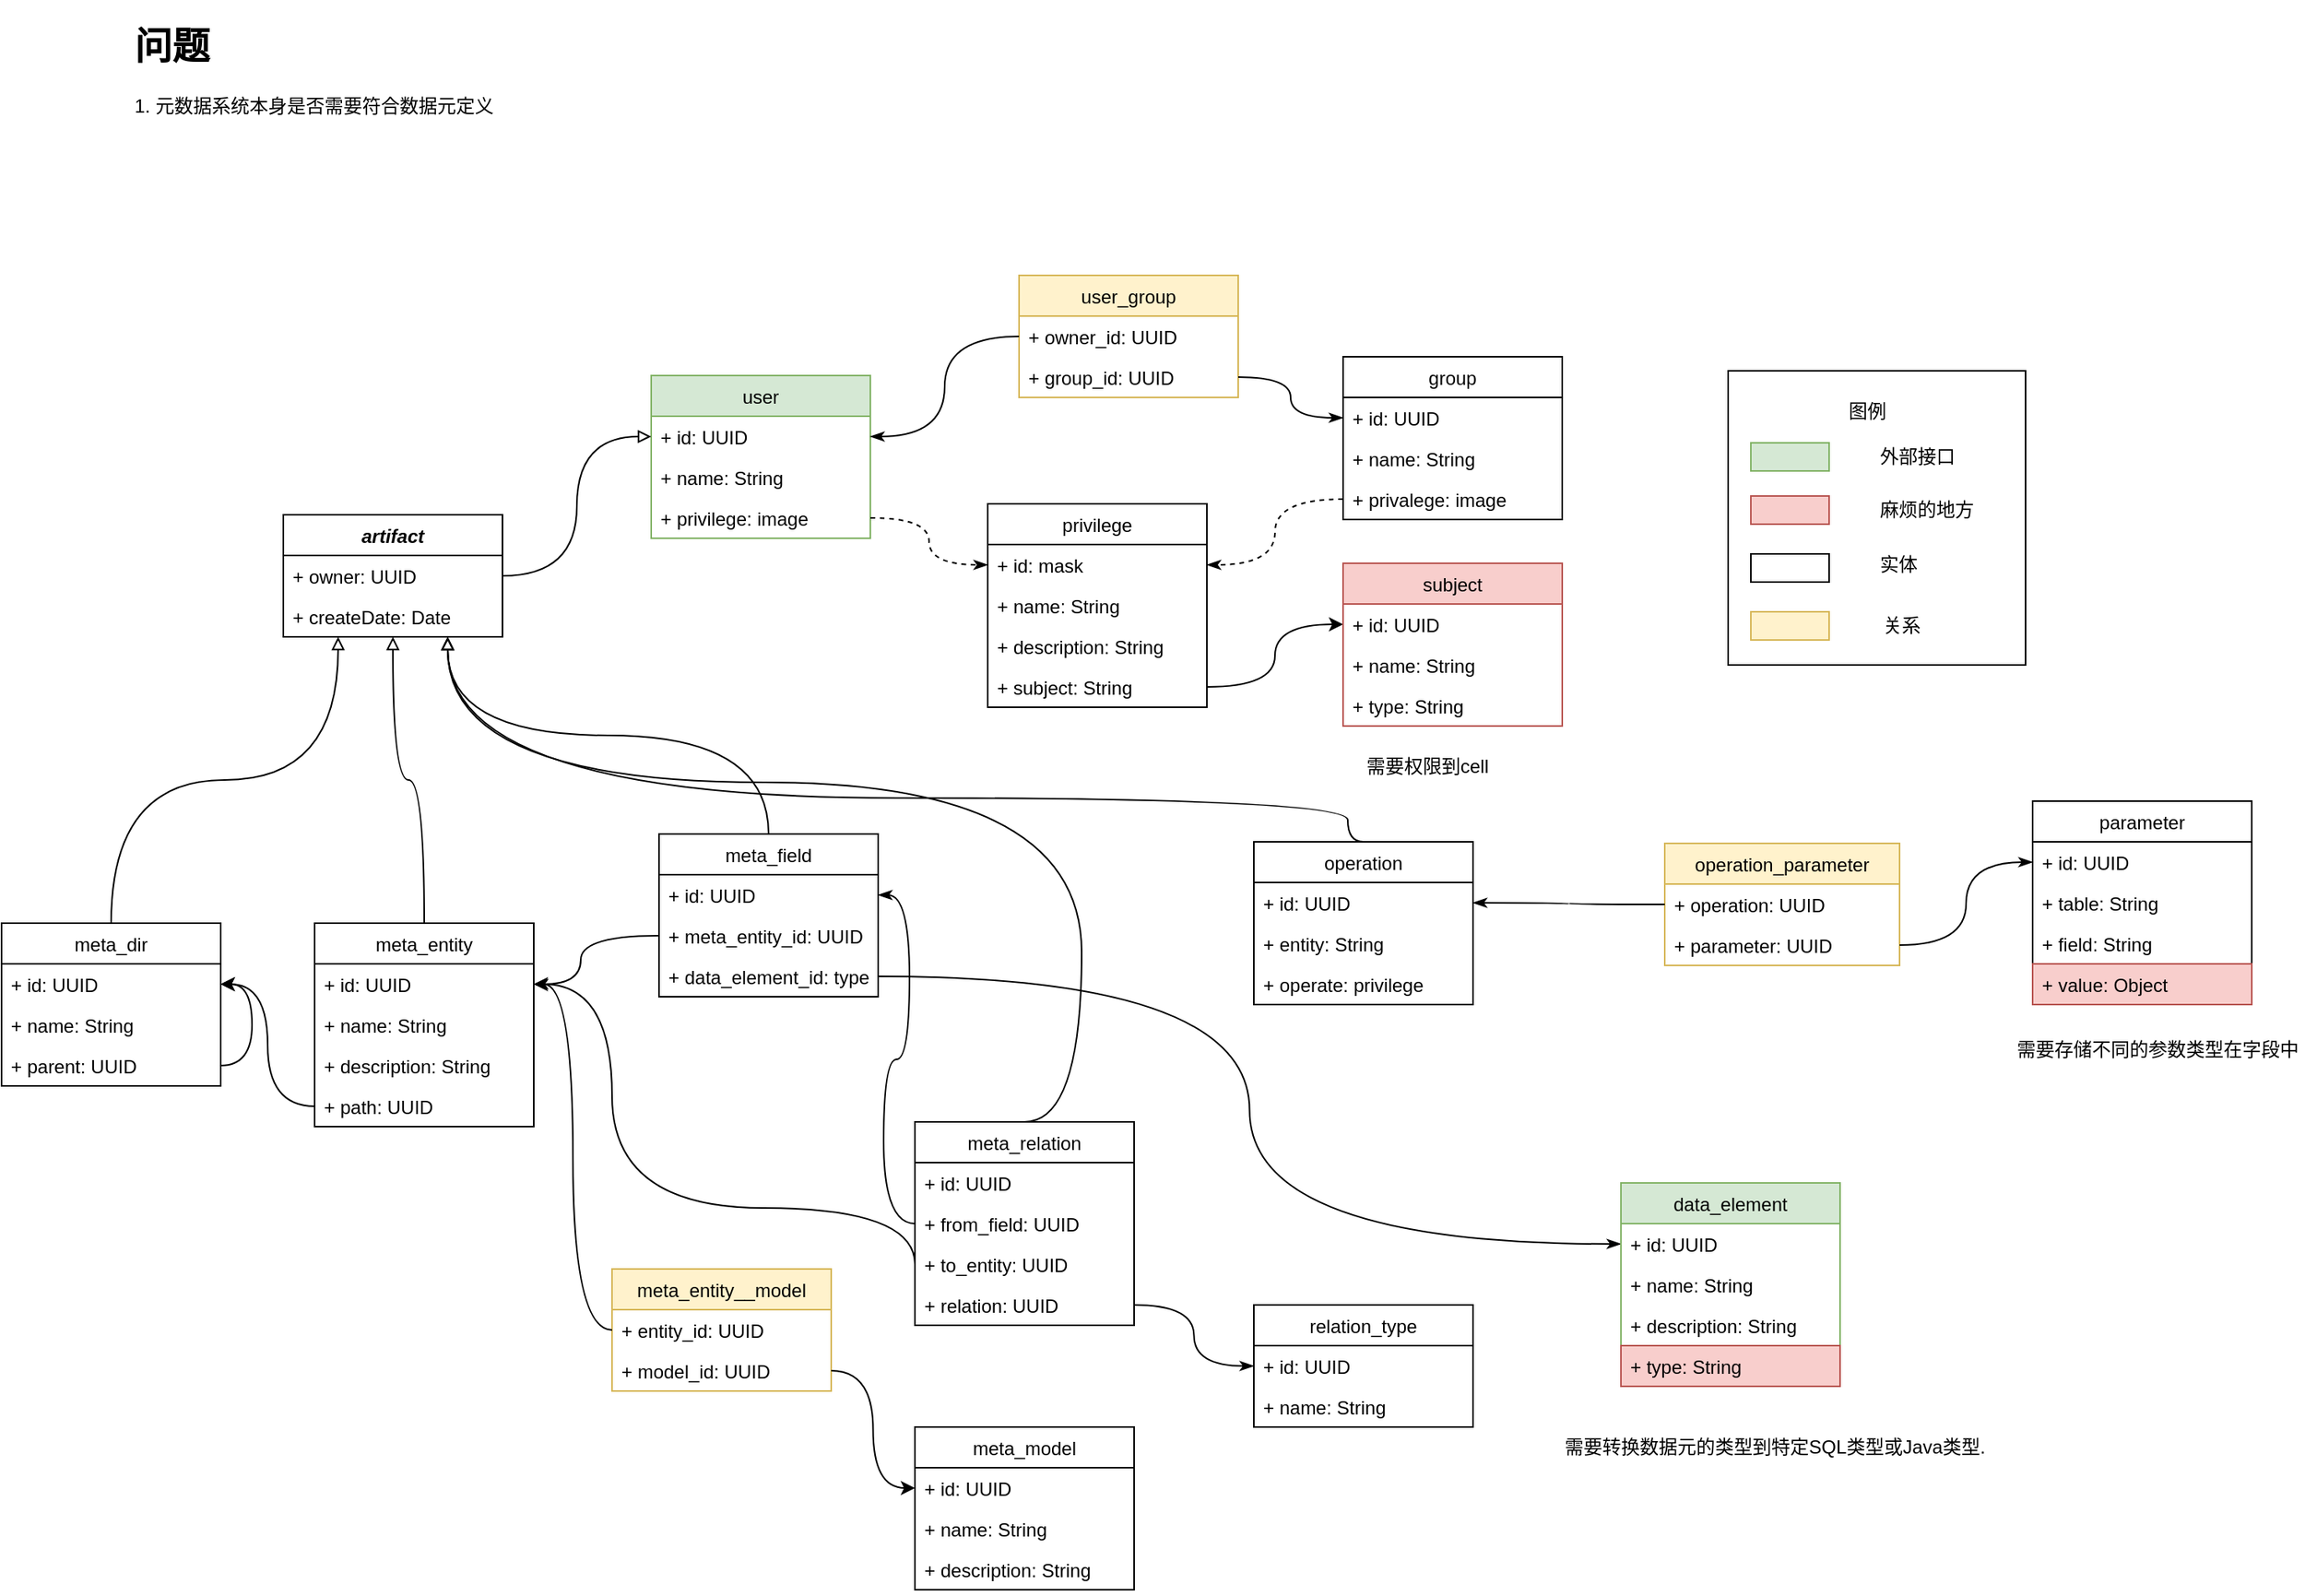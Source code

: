 <mxfile version="10.2.1" type="device"><diagram id="V8x0eQ3c_-RIAaf0eDkz" name="Page-1"><mxGraphModel dx="2253" dy="1954" grid="1" gridSize="10" guides="1" tooltips="1" connect="1" arrows="1" fold="1" page="1" pageScale="1" pageWidth="827" pageHeight="1169" math="0" shadow="0"><root><mxCell id="0"/><mxCell id="1" parent="0"/><mxCell id="-OhbKVoAAzzHw-tpGd7C-54" style="edgeStyle=orthogonalEdgeStyle;curved=1;rounded=0;jumpStyle=none;html=1;jettySize=auto;orthogonalLoop=1;endArrow=block;endFill=0;entryX=0.5;entryY=1;entryDx=0;entryDy=0;" parent="1" source="-OhbKVoAAzzHw-tpGd7C-2" target="-OhbKVoAAzzHw-tpGd7C-85" edge="1"><mxGeometry relative="1" as="geometry"><mxPoint x="50" y="20" as="targetPoint"/></mxGeometry></mxCell><mxCell id="-OhbKVoAAzzHw-tpGd7C-2" value="meta_entity" style="swimlane;fontStyle=0;childLayout=stackLayout;horizontal=1;startSize=26;fillColor=none;horizontalStack=0;resizeParent=1;resizeParentMax=0;resizeLast=0;collapsible=1;marginBottom=0;" parent="1" vertex="1"><mxGeometry x="-40" y="120" width="140" height="130" as="geometry"/></mxCell><mxCell id="-OhbKVoAAzzHw-tpGd7C-3" value="+ id: UUID" style="text;strokeColor=none;fillColor=none;align=left;verticalAlign=top;spacingLeft=4;spacingRight=4;overflow=hidden;rotatable=0;points=[[0,0.5],[1,0.5]];portConstraint=eastwest;" parent="-OhbKVoAAzzHw-tpGd7C-2" vertex="1"><mxGeometry y="26" width="140" height="26" as="geometry"/></mxCell><mxCell id="-OhbKVoAAzzHw-tpGd7C-4" value="+ name: String" style="text;strokeColor=none;fillColor=none;align=left;verticalAlign=top;spacingLeft=4;spacingRight=4;overflow=hidden;rotatable=0;points=[[0,0.5],[1,0.5]];portConstraint=eastwest;" parent="-OhbKVoAAzzHw-tpGd7C-2" vertex="1"><mxGeometry y="52" width="140" height="26" as="geometry"/></mxCell><mxCell id="-OhbKVoAAzzHw-tpGd7C-9" value="+ description: String" style="text;strokeColor=none;fillColor=none;align=left;verticalAlign=top;spacingLeft=4;spacingRight=4;overflow=hidden;rotatable=0;points=[[0,0.5],[1,0.5]];portConstraint=eastwest;" parent="-OhbKVoAAzzHw-tpGd7C-2" vertex="1"><mxGeometry y="78" width="140" height="26" as="geometry"/></mxCell><mxCell id="-OhbKVoAAzzHw-tpGd7C-7" value="+ path: UUID" style="text;strokeColor=none;fillColor=none;align=left;verticalAlign=top;spacingLeft=4;spacingRight=4;overflow=hidden;rotatable=0;points=[[0,0.5],[1,0.5]];portConstraint=eastwest;" parent="-OhbKVoAAzzHw-tpGd7C-2" vertex="1"><mxGeometry y="104" width="140" height="26" as="geometry"/></mxCell><mxCell id="-OhbKVoAAzzHw-tpGd7C-93" style="edgeStyle=orthogonalEdgeStyle;rounded=0;jumpStyle=none;html=1;entryX=0.75;entryY=1;entryDx=0;entryDy=0;endArrow=block;endFill=0;jettySize=auto;orthogonalLoop=1;curved=1;exitX=0.5;exitY=0;exitDx=0;exitDy=0;" parent="1" source="-OhbKVoAAzzHw-tpGd7C-19" target="-OhbKVoAAzzHw-tpGd7C-85" edge="1"><mxGeometry relative="1" as="geometry"><Array as="points"><mxPoint x="450" y="30"/><mxPoint x="45" y="30"/></Array></mxGeometry></mxCell><mxCell id="-OhbKVoAAzzHw-tpGd7C-19" value="meta_relation" style="swimlane;fontStyle=0;childLayout=stackLayout;horizontal=1;startSize=26;fillColor=none;horizontalStack=0;resizeParent=1;resizeParentMax=0;resizeLast=0;collapsible=1;marginBottom=0;" parent="1" vertex="1"><mxGeometry x="343.5" y="247" width="140" height="130" as="geometry"/></mxCell><mxCell id="-OhbKVoAAzzHw-tpGd7C-20" value="+ id: UUID" style="text;strokeColor=none;fillColor=none;align=left;verticalAlign=top;spacingLeft=4;spacingRight=4;overflow=hidden;rotatable=0;points=[[0,0.5],[1,0.5]];portConstraint=eastwest;" parent="-OhbKVoAAzzHw-tpGd7C-19" vertex="1"><mxGeometry y="26" width="140" height="26" as="geometry"/></mxCell><mxCell id="3Mw9uT50ZGFuJl3GdXIc-20" value="+ from_field: UUID" style="text;strokeColor=none;fillColor=none;align=left;verticalAlign=top;spacingLeft=4;spacingRight=4;overflow=hidden;rotatable=0;points=[[0,0.5],[1,0.5]];portConstraint=eastwest;" vertex="1" parent="-OhbKVoAAzzHw-tpGd7C-19"><mxGeometry y="52" width="140" height="26" as="geometry"/></mxCell><mxCell id="-OhbKVoAAzzHw-tpGd7C-21" value="+ to_entity: UUID" style="text;strokeColor=none;fillColor=none;align=left;verticalAlign=top;spacingLeft=4;spacingRight=4;overflow=hidden;rotatable=0;points=[[0,0.5],[1,0.5]];portConstraint=eastwest;" parent="-OhbKVoAAzzHw-tpGd7C-19" vertex="1"><mxGeometry y="78" width="140" height="26" as="geometry"/></mxCell><mxCell id="-OhbKVoAAzzHw-tpGd7C-22" value="+ relation: UUID" style="text;strokeColor=none;fillColor=none;align=left;verticalAlign=top;spacingLeft=4;spacingRight=4;overflow=hidden;rotatable=0;points=[[0,0.5],[1,0.5]];portConstraint=eastwest;" parent="-OhbKVoAAzzHw-tpGd7C-19" vertex="1"><mxGeometry y="104" width="140" height="26" as="geometry"/></mxCell><mxCell id="-OhbKVoAAzzHw-tpGd7C-31" value="&lt;h1&gt;问题&lt;br&gt;&lt;/h1&gt;&lt;p&gt;1. 元数据系统本身是否需要符合数据元定义&lt;br&gt;&lt;/p&gt;" style="text;html=1;strokeColor=none;fillColor=none;spacing=5;spacingTop=-20;whiteSpace=wrap;overflow=hidden;rounded=0;" parent="1" vertex="1"><mxGeometry x="-160" y="-460" width="290" height="120" as="geometry"/></mxCell><mxCell id="-OhbKVoAAzzHw-tpGd7C-55" style="edgeStyle=orthogonalEdgeStyle;curved=1;rounded=0;jumpStyle=none;html=1;entryX=0.25;entryY=1;entryDx=0;entryDy=0;endArrow=block;endFill=0;jettySize=auto;orthogonalLoop=1;exitX=0.5;exitY=0;exitDx=0;exitDy=0;" parent="1" source="-OhbKVoAAzzHw-tpGd7C-32" target="-OhbKVoAAzzHw-tpGd7C-85" edge="1"><mxGeometry relative="1" as="geometry"/></mxCell><mxCell id="-OhbKVoAAzzHw-tpGd7C-32" value="meta_dir" style="swimlane;fontStyle=0;childLayout=stackLayout;horizontal=1;startSize=26;fillColor=none;horizontalStack=0;resizeParent=1;resizeParentMax=0;resizeLast=0;collapsible=1;marginBottom=0;" parent="1" vertex="1"><mxGeometry x="-240" y="120" width="140" height="104" as="geometry"/></mxCell><mxCell id="-OhbKVoAAzzHw-tpGd7C-33" value="+ id: UUID" style="text;strokeColor=none;fillColor=none;align=left;verticalAlign=top;spacingLeft=4;spacingRight=4;overflow=hidden;rotatable=0;points=[[0,0.5],[1,0.5]];portConstraint=eastwest;" parent="-OhbKVoAAzzHw-tpGd7C-32" vertex="1"><mxGeometry y="26" width="140" height="26" as="geometry"/></mxCell><mxCell id="-OhbKVoAAzzHw-tpGd7C-34" value="+ name: String" style="text;strokeColor=none;fillColor=none;align=left;verticalAlign=top;spacingLeft=4;spacingRight=4;overflow=hidden;rotatable=0;points=[[0,0.5],[1,0.5]];portConstraint=eastwest;" parent="-OhbKVoAAzzHw-tpGd7C-32" vertex="1"><mxGeometry y="52" width="140" height="26" as="geometry"/></mxCell><mxCell id="-OhbKVoAAzzHw-tpGd7C-38" style="edgeStyle=orthogonalEdgeStyle;curved=1;rounded=0;jumpStyle=none;html=1;entryX=1;entryY=0.5;entryDx=0;entryDy=0;jettySize=auto;orthogonalLoop=1;exitX=1;exitY=0.5;exitDx=0;exitDy=0;" parent="-OhbKVoAAzzHw-tpGd7C-32" source="-OhbKVoAAzzHw-tpGd7C-35" target="-OhbKVoAAzzHw-tpGd7C-33" edge="1"><mxGeometry relative="1" as="geometry"/></mxCell><mxCell id="-OhbKVoAAzzHw-tpGd7C-35" value="+ parent: UUID" style="text;strokeColor=none;fillColor=none;align=left;verticalAlign=top;spacingLeft=4;spacingRight=4;overflow=hidden;rotatable=0;points=[[0,0.5],[1,0.5]];portConstraint=eastwest;" parent="-OhbKVoAAzzHw-tpGd7C-32" vertex="1"><mxGeometry y="78" width="140" height="26" as="geometry"/></mxCell><mxCell id="-OhbKVoAAzzHw-tpGd7C-37" style="edgeStyle=orthogonalEdgeStyle;curved=1;rounded=0;jumpStyle=none;html=1;entryX=1;entryY=0.5;entryDx=0;entryDy=0;jettySize=auto;orthogonalLoop=1;" parent="1" source="-OhbKVoAAzzHw-tpGd7C-7" target="-OhbKVoAAzzHw-tpGd7C-33" edge="1"><mxGeometry relative="1" as="geometry"/></mxCell><mxCell id="-OhbKVoAAzzHw-tpGd7C-42" value="user" style="swimlane;fontStyle=0;childLayout=stackLayout;horizontal=1;startSize=26;fillColor=#d5e8d4;horizontalStack=0;resizeParent=1;resizeParentMax=0;resizeLast=0;collapsible=1;marginBottom=0;strokeColor=#82b366;" parent="1" vertex="1"><mxGeometry x="175" y="-230" width="140" height="104" as="geometry"/></mxCell><mxCell id="-OhbKVoAAzzHw-tpGd7C-43" value="+ id: UUID" style="text;strokeColor=none;fillColor=none;align=left;verticalAlign=top;spacingLeft=4;spacingRight=4;overflow=hidden;rotatable=0;points=[[0,0.5],[1,0.5]];portConstraint=eastwest;" parent="-OhbKVoAAzzHw-tpGd7C-42" vertex="1"><mxGeometry y="26" width="140" height="26" as="geometry"/></mxCell><mxCell id="-OhbKVoAAzzHw-tpGd7C-44" value="+ name: String" style="text;strokeColor=none;fillColor=none;align=left;verticalAlign=top;spacingLeft=4;spacingRight=4;overflow=hidden;rotatable=0;points=[[0,0.5],[1,0.5]];portConstraint=eastwest;" parent="-OhbKVoAAzzHw-tpGd7C-42" vertex="1"><mxGeometry y="52" width="140" height="26" as="geometry"/></mxCell><mxCell id="-OhbKVoAAzzHw-tpGd7C-45" value="+ privilege: image" style="text;strokeColor=none;fillColor=none;align=left;verticalAlign=top;spacingLeft=4;spacingRight=4;overflow=hidden;rotatable=0;points=[[0,0.5],[1,0.5]];portConstraint=eastwest;" parent="-OhbKVoAAzzHw-tpGd7C-42" vertex="1"><mxGeometry y="78" width="140" height="26" as="geometry"/></mxCell><mxCell id="-OhbKVoAAzzHw-tpGd7C-46" value="group" style="swimlane;fontStyle=0;childLayout=stackLayout;horizontal=1;startSize=26;fillColor=none;horizontalStack=0;resizeParent=1;resizeParentMax=0;resizeLast=0;collapsible=1;marginBottom=0;" parent="1" vertex="1"><mxGeometry x="617" y="-242" width="140" height="104" as="geometry"/></mxCell><mxCell id="-OhbKVoAAzzHw-tpGd7C-47" value="+ id: UUID" style="text;strokeColor=none;fillColor=none;align=left;verticalAlign=top;spacingLeft=4;spacingRight=4;overflow=hidden;rotatable=0;points=[[0,0.5],[1,0.5]];portConstraint=eastwest;" parent="-OhbKVoAAzzHw-tpGd7C-46" vertex="1"><mxGeometry y="26" width="140" height="26" as="geometry"/></mxCell><mxCell id="-OhbKVoAAzzHw-tpGd7C-48" value="+ name: String" style="text;strokeColor=none;fillColor=none;align=left;verticalAlign=top;spacingLeft=4;spacingRight=4;overflow=hidden;rotatable=0;points=[[0,0.5],[1,0.5]];portConstraint=eastwest;" parent="-OhbKVoAAzzHw-tpGd7C-46" vertex="1"><mxGeometry y="52" width="140" height="26" as="geometry"/></mxCell><mxCell id="-OhbKVoAAzzHw-tpGd7C-49" value="+ privalege: image" style="text;strokeColor=none;fillColor=none;align=left;verticalAlign=top;spacingLeft=4;spacingRight=4;overflow=hidden;rotatable=0;points=[[0,0.5],[1,0.5]];portConstraint=eastwest;" parent="-OhbKVoAAzzHw-tpGd7C-46" vertex="1"><mxGeometry y="78" width="140" height="26" as="geometry"/></mxCell><mxCell id="-OhbKVoAAzzHw-tpGd7C-50" value="user_group" style="swimlane;fontStyle=0;childLayout=stackLayout;horizontal=1;startSize=26;fillColor=#fff2cc;horizontalStack=0;resizeParent=1;resizeParentMax=0;resizeLast=0;collapsible=1;marginBottom=0;strokeColor=#d6b656;" parent="1" vertex="1"><mxGeometry x="410" y="-294" width="140" height="78" as="geometry"/></mxCell><mxCell id="-OhbKVoAAzzHw-tpGd7C-51" value="+ owner_id: UUID" style="text;strokeColor=none;fillColor=none;align=left;verticalAlign=top;spacingLeft=4;spacingRight=4;overflow=hidden;rotatable=0;points=[[0,0.5],[1,0.5]];portConstraint=eastwest;" parent="-OhbKVoAAzzHw-tpGd7C-50" vertex="1"><mxGeometry y="26" width="140" height="26" as="geometry"/></mxCell><mxCell id="-OhbKVoAAzzHw-tpGd7C-52" value="+ group_id: UUID" style="text;strokeColor=none;fillColor=none;align=left;verticalAlign=top;spacingLeft=4;spacingRight=4;overflow=hidden;rotatable=0;points=[[0,0.5],[1,0.5]];portConstraint=eastwest;" parent="-OhbKVoAAzzHw-tpGd7C-50" vertex="1"><mxGeometry y="52" width="140" height="26" as="geometry"/></mxCell><mxCell id="-OhbKVoAAzzHw-tpGd7C-56" value="privilege" style="swimlane;fontStyle=0;childLayout=stackLayout;horizontal=1;startSize=26;fillColor=none;horizontalStack=0;resizeParent=1;resizeParentMax=0;resizeLast=0;collapsible=1;marginBottom=0;" parent="1" vertex="1"><mxGeometry x="390" y="-148" width="140" height="130" as="geometry"/></mxCell><mxCell id="-OhbKVoAAzzHw-tpGd7C-57" value="+ id: mask" style="text;strokeColor=none;fillColor=none;align=left;verticalAlign=top;spacingLeft=4;spacingRight=4;overflow=hidden;rotatable=0;points=[[0,0.5],[1,0.5]];portConstraint=eastwest;" parent="-OhbKVoAAzzHw-tpGd7C-56" vertex="1"><mxGeometry y="26" width="140" height="26" as="geometry"/></mxCell><mxCell id="-OhbKVoAAzzHw-tpGd7C-58" value="+ name: String" style="text;strokeColor=none;fillColor=none;align=left;verticalAlign=top;spacingLeft=4;spacingRight=4;overflow=hidden;rotatable=0;points=[[0,0.5],[1,0.5]];portConstraint=eastwest;" parent="-OhbKVoAAzzHw-tpGd7C-56" vertex="1"><mxGeometry y="52" width="140" height="26" as="geometry"/></mxCell><mxCell id="-OhbKVoAAzzHw-tpGd7C-59" value="+ description: String" style="text;strokeColor=none;fillColor=none;align=left;verticalAlign=top;spacingLeft=4;spacingRight=4;overflow=hidden;rotatable=0;points=[[0,0.5],[1,0.5]];portConstraint=eastwest;" parent="-OhbKVoAAzzHw-tpGd7C-56" vertex="1"><mxGeometry y="78" width="140" height="26" as="geometry"/></mxCell><mxCell id="3Mw9uT50ZGFuJl3GdXIc-43" value="+ subject: String" style="text;strokeColor=none;fillColor=none;align=left;verticalAlign=top;spacingLeft=4;spacingRight=4;overflow=hidden;rotatable=0;points=[[0,0.5],[1,0.5]];portConstraint=eastwest;" vertex="1" parent="-OhbKVoAAzzHw-tpGd7C-56"><mxGeometry y="104" width="140" height="26" as="geometry"/></mxCell><mxCell id="-OhbKVoAAzzHw-tpGd7C-60" style="edgeStyle=orthogonalEdgeStyle;curved=1;rounded=0;jumpStyle=none;html=1;entryX=1;entryY=0.5;entryDx=0;entryDy=0;endArrow=classicThin;endFill=1;jettySize=auto;orthogonalLoop=1;" parent="1" source="-OhbKVoAAzzHw-tpGd7C-51" target="-OhbKVoAAzzHw-tpGd7C-43" edge="1"><mxGeometry relative="1" as="geometry"/></mxCell><mxCell id="-OhbKVoAAzzHw-tpGd7C-61" style="edgeStyle=orthogonalEdgeStyle;curved=1;rounded=0;jumpStyle=none;html=1;endArrow=classicThin;endFill=1;jettySize=auto;orthogonalLoop=1;" parent="1" source="-OhbKVoAAzzHw-tpGd7C-52" target="-OhbKVoAAzzHw-tpGd7C-47" edge="1"><mxGeometry relative="1" as="geometry"/></mxCell><mxCell id="-OhbKVoAAzzHw-tpGd7C-70" style="edgeStyle=orthogonalEdgeStyle;curved=1;rounded=0;jumpStyle=none;html=1;entryX=0;entryY=0.5;entryDx=0;entryDy=0;endArrow=classicThin;endFill=1;jettySize=auto;orthogonalLoop=1;dashed=1;" parent="1" source="-OhbKVoAAzzHw-tpGd7C-45" target="-OhbKVoAAzzHw-tpGd7C-57" edge="1"><mxGeometry relative="1" as="geometry"/></mxCell><mxCell id="-OhbKVoAAzzHw-tpGd7C-71" style="edgeStyle=orthogonalEdgeStyle;curved=1;rounded=0;jumpStyle=none;html=1;entryX=1;entryY=0.5;entryDx=0;entryDy=0;dashed=1;endArrow=classicThin;endFill=1;jettySize=auto;orthogonalLoop=1;" parent="1" source="-OhbKVoAAzzHw-tpGd7C-49" target="-OhbKVoAAzzHw-tpGd7C-57" edge="1"><mxGeometry relative="1" as="geometry"/></mxCell><mxCell id="-OhbKVoAAzzHw-tpGd7C-84" style="edgeStyle=orthogonalEdgeStyle;curved=1;rounded=0;jumpStyle=none;html=1;entryX=0.75;entryY=1;entryDx=0;entryDy=0;endArrow=block;endFill=0;jettySize=auto;orthogonalLoop=1;exitX=0.5;exitY=0;exitDx=0;exitDy=0;" parent="1" source="-OhbKVoAAzzHw-tpGd7C-78" target="-OhbKVoAAzzHw-tpGd7C-85" edge="1"><mxGeometry relative="1" as="geometry"/></mxCell><mxCell id="-OhbKVoAAzzHw-tpGd7C-78" value="meta_field" style="swimlane;fontStyle=0;childLayout=stackLayout;horizontal=1;startSize=26;fillColor=none;horizontalStack=0;resizeParent=1;resizeParentMax=0;resizeLast=0;collapsible=1;marginBottom=0;" parent="1" vertex="1"><mxGeometry x="180" y="63" width="140" height="104" as="geometry"/></mxCell><mxCell id="-OhbKVoAAzzHw-tpGd7C-79" value="+ id: UUID" style="text;strokeColor=none;fillColor=none;align=left;verticalAlign=top;spacingLeft=4;spacingRight=4;overflow=hidden;rotatable=0;points=[[0,0.5],[1,0.5]];portConstraint=eastwest;" parent="-OhbKVoAAzzHw-tpGd7C-78" vertex="1"><mxGeometry y="26" width="140" height="26" as="geometry"/></mxCell><mxCell id="-OhbKVoAAzzHw-tpGd7C-80" value="+ meta_entity_id: UUID" style="text;strokeColor=none;fillColor=none;align=left;verticalAlign=top;spacingLeft=4;spacingRight=4;overflow=hidden;rotatable=0;points=[[0,0.5],[1,0.5]];portConstraint=eastwest;" parent="-OhbKVoAAzzHw-tpGd7C-78" vertex="1"><mxGeometry y="52" width="140" height="26" as="geometry"/></mxCell><mxCell id="-OhbKVoAAzzHw-tpGd7C-81" value="+ data_element_id: type" style="text;strokeColor=none;fillColor=none;align=left;verticalAlign=top;spacingLeft=4;spacingRight=4;overflow=hidden;rotatable=0;points=[[0,0.5],[1,0.5]];portConstraint=eastwest;" parent="-OhbKVoAAzzHw-tpGd7C-78" vertex="1"><mxGeometry y="78" width="140" height="26" as="geometry"/></mxCell><mxCell id="-OhbKVoAAzzHw-tpGd7C-82" style="edgeStyle=orthogonalEdgeStyle;curved=1;rounded=0;jumpStyle=none;html=1;entryX=1;entryY=0.5;entryDx=0;entryDy=0;endArrow=classicThin;endFill=1;jettySize=auto;orthogonalLoop=1;" parent="1" source="-OhbKVoAAzzHw-tpGd7C-80" target="-OhbKVoAAzzHw-tpGd7C-3" edge="1"><mxGeometry relative="1" as="geometry"><Array as="points"><mxPoint x="130" y="128"/><mxPoint x="130" y="159"/></Array></mxGeometry></mxCell><mxCell id="-OhbKVoAAzzHw-tpGd7C-83" style="edgeStyle=orthogonalEdgeStyle;curved=1;rounded=0;jumpStyle=none;html=1;entryX=0;entryY=0.5;entryDx=0;entryDy=0;endArrow=classicThin;endFill=1;jettySize=auto;orthogonalLoop=1;" parent="1" source="-OhbKVoAAzzHw-tpGd7C-81" target="-OhbKVoAAzzHw-tpGd7C-15" edge="1"><mxGeometry relative="1" as="geometry"/></mxCell><mxCell id="-OhbKVoAAzzHw-tpGd7C-85" value="artifact" style="swimlane;fontStyle=3;childLayout=stackLayout;horizontal=1;startSize=26;fillColor=none;horizontalStack=0;resizeParent=1;resizeParentMax=0;resizeLast=0;collapsible=1;marginBottom=0;" parent="1" vertex="1"><mxGeometry x="-60" y="-141" width="140" height="78" as="geometry"/></mxCell><mxCell id="-OhbKVoAAzzHw-tpGd7C-87" value="+ owner: UUID" style="text;strokeColor=none;fillColor=none;align=left;verticalAlign=top;spacingLeft=4;spacingRight=4;overflow=hidden;rotatable=0;points=[[0,0.5],[1,0.5]];portConstraint=eastwest;" parent="-OhbKVoAAzzHw-tpGd7C-85" vertex="1"><mxGeometry y="26" width="140" height="26" as="geometry"/></mxCell><mxCell id="-OhbKVoAAzzHw-tpGd7C-88" value="+ createDate: Date" style="text;strokeColor=none;fillColor=none;align=left;verticalAlign=top;spacingLeft=4;spacingRight=4;overflow=hidden;rotatable=0;points=[[0,0.5],[1,0.5]];portConstraint=eastwest;" parent="-OhbKVoAAzzHw-tpGd7C-85" vertex="1"><mxGeometry y="52" width="140" height="26" as="geometry"/></mxCell><mxCell id="-OhbKVoAAzzHw-tpGd7C-90" style="edgeStyle=orthogonalEdgeStyle;curved=1;rounded=0;jumpStyle=none;html=1;entryX=0;entryY=0.5;entryDx=0;entryDy=0;endArrow=block;endFill=0;jettySize=auto;orthogonalLoop=1;exitX=1;exitY=0.5;exitDx=0;exitDy=0;" parent="1" source="-OhbKVoAAzzHw-tpGd7C-87" target="-OhbKVoAAzzHw-tpGd7C-43" edge="1"><mxGeometry relative="1" as="geometry"/></mxCell><mxCell id="-OhbKVoAAzzHw-tpGd7C-94" value="relation_type" style="swimlane;fontStyle=0;childLayout=stackLayout;horizontal=1;startSize=26;fillColor=none;horizontalStack=0;resizeParent=1;resizeParentMax=0;resizeLast=0;collapsible=1;marginBottom=0;" parent="1" vertex="1"><mxGeometry x="560" y="364" width="140" height="78" as="geometry"/></mxCell><mxCell id="-OhbKVoAAzzHw-tpGd7C-95" value="+ id: UUID" style="text;strokeColor=none;fillColor=none;align=left;verticalAlign=top;spacingLeft=4;spacingRight=4;overflow=hidden;rotatable=0;points=[[0,0.5],[1,0.5]];portConstraint=eastwest;" parent="-OhbKVoAAzzHw-tpGd7C-94" vertex="1"><mxGeometry y="26" width="140" height="26" as="geometry"/></mxCell><mxCell id="-OhbKVoAAzzHw-tpGd7C-96" value="+ name: String" style="text;strokeColor=none;fillColor=none;align=left;verticalAlign=top;spacingLeft=4;spacingRight=4;overflow=hidden;rotatable=0;points=[[0,0.5],[1,0.5]];portConstraint=eastwest;" parent="-OhbKVoAAzzHw-tpGd7C-94" vertex="1"><mxGeometry y="52" width="140" height="26" as="geometry"/></mxCell><mxCell id="-OhbKVoAAzzHw-tpGd7C-98" style="edgeStyle=orthogonalEdgeStyle;curved=1;rounded=0;jumpStyle=none;html=1;entryX=0;entryY=0.5;entryDx=0;entryDy=0;endArrow=classicThin;endFill=1;jettySize=auto;orthogonalLoop=1;" parent="1" source="-OhbKVoAAzzHw-tpGd7C-22" target="-OhbKVoAAzzHw-tpGd7C-95" edge="1"><mxGeometry relative="1" as="geometry"/></mxCell><mxCell id="-OhbKVoAAzzHw-tpGd7C-105" style="edgeStyle=orthogonalEdgeStyle;curved=1;rounded=0;jumpStyle=none;html=1;entryX=0.75;entryY=1;entryDx=0;entryDy=0;endArrow=block;endFill=0;jettySize=auto;orthogonalLoop=1;exitX=0.5;exitY=0;exitDx=0;exitDy=0;" parent="1" source="-OhbKVoAAzzHw-tpGd7C-99" target="-OhbKVoAAzzHw-tpGd7C-85" edge="1"><mxGeometry relative="1" as="geometry"><Array as="points"><mxPoint x="620" y="40"/><mxPoint x="45" y="40"/></Array></mxGeometry></mxCell><mxCell id="-OhbKVoAAzzHw-tpGd7C-99" value="operation" style="swimlane;fontStyle=0;childLayout=stackLayout;horizontal=1;startSize=26;fillColor=none;horizontalStack=0;resizeParent=1;resizeParentMax=0;resizeLast=0;collapsible=1;marginBottom=0;" parent="1" vertex="1"><mxGeometry x="560" y="68" width="140" height="104" as="geometry"/></mxCell><mxCell id="-OhbKVoAAzzHw-tpGd7C-100" value="+ id: UUID" style="text;strokeColor=none;fillColor=none;align=left;verticalAlign=top;spacingLeft=4;spacingRight=4;overflow=hidden;rotatable=0;points=[[0,0.5],[1,0.5]];portConstraint=eastwest;" parent="-OhbKVoAAzzHw-tpGd7C-99" vertex="1"><mxGeometry y="26" width="140" height="26" as="geometry"/></mxCell><mxCell id="-OhbKVoAAzzHw-tpGd7C-101" value="+ entity: String" style="text;strokeColor=none;fillColor=none;align=left;verticalAlign=top;spacingLeft=4;spacingRight=4;overflow=hidden;rotatable=0;points=[[0,0.5],[1,0.5]];portConstraint=eastwest;" parent="-OhbKVoAAzzHw-tpGd7C-99" vertex="1"><mxGeometry y="52" width="140" height="26" as="geometry"/></mxCell><mxCell id="-OhbKVoAAzzHw-tpGd7C-102" value="+ operate: privilege" style="text;strokeColor=none;fillColor=none;align=left;verticalAlign=top;spacingLeft=4;spacingRight=4;overflow=hidden;rotatable=0;points=[[0,0.5],[1,0.5]];portConstraint=eastwest;" parent="-OhbKVoAAzzHw-tpGd7C-99" vertex="1"><mxGeometry y="78" width="140" height="26" as="geometry"/></mxCell><mxCell id="-OhbKVoAAzzHw-tpGd7C-103" style="edgeStyle=orthogonalEdgeStyle;curved=1;rounded=0;jumpStyle=none;html=1;entryX=1;entryY=0.5;entryDx=0;entryDy=0;endArrow=classicThin;endFill=1;jettySize=auto;orthogonalLoop=1;exitX=0;exitY=0.5;exitDx=0;exitDy=0;" parent="1" source="3Mw9uT50ZGFuJl3GdXIc-20" target="-OhbKVoAAzzHw-tpGd7C-79" edge="1"><mxGeometry relative="1" as="geometry"/></mxCell><mxCell id="-OhbKVoAAzzHw-tpGd7C-104" style="edgeStyle=orthogonalEdgeStyle;curved=1;rounded=0;jumpStyle=none;html=1;entryX=1;entryY=0.5;entryDx=0;entryDy=0;endArrow=classicThin;endFill=1;jettySize=auto;orthogonalLoop=1;exitX=0;exitY=0.5;exitDx=0;exitDy=0;" parent="1" source="-OhbKVoAAzzHw-tpGd7C-21" target="-OhbKVoAAzzHw-tpGd7C-3" edge="1"><mxGeometry relative="1" as="geometry"><Array as="points"><mxPoint x="150" y="302"/><mxPoint x="150" y="159"/></Array><mxPoint x="260" y="340" as="sourcePoint"/></mxGeometry></mxCell><mxCell id="-OhbKVoAAzzHw-tpGd7C-117" value="operation_parameter" style="swimlane;fontStyle=0;childLayout=stackLayout;horizontal=1;startSize=26;fillColor=#fff2cc;horizontalStack=0;resizeParent=1;resizeParentMax=0;resizeLast=0;collapsible=1;marginBottom=0;strokeColor=#d6b656;" parent="1" vertex="1"><mxGeometry x="822.5" y="69" width="150" height="78" as="geometry"/></mxCell><mxCell id="-OhbKVoAAzzHw-tpGd7C-118" value="+ operation: UUID" style="text;strokeColor=none;fillColor=none;align=left;verticalAlign=top;spacingLeft=4;spacingRight=4;overflow=hidden;rotatable=0;points=[[0,0.5],[1,0.5]];portConstraint=eastwest;" parent="-OhbKVoAAzzHw-tpGd7C-117" vertex="1"><mxGeometry y="26" width="150" height="26" as="geometry"/></mxCell><mxCell id="-OhbKVoAAzzHw-tpGd7C-119" value="+ parameter: UUID" style="text;strokeColor=none;fillColor=none;align=left;verticalAlign=top;spacingLeft=4;spacingRight=4;overflow=hidden;rotatable=0;points=[[0,0.5],[1,0.5]];portConstraint=eastwest;" parent="-OhbKVoAAzzHw-tpGd7C-117" vertex="1"><mxGeometry y="52" width="150" height="26" as="geometry"/></mxCell><mxCell id="-OhbKVoAAzzHw-tpGd7C-121" style="edgeStyle=orthogonalEdgeStyle;curved=1;rounded=0;jumpStyle=none;html=1;entryX=1;entryY=0.5;entryDx=0;entryDy=0;endArrow=classicThin;endFill=1;jettySize=auto;orthogonalLoop=1;" parent="1" source="-OhbKVoAAzzHw-tpGd7C-118" target="-OhbKVoAAzzHw-tpGd7C-100" edge="1"><mxGeometry relative="1" as="geometry"/></mxCell><mxCell id="-OhbKVoAAzzHw-tpGd7C-123" style="edgeStyle=orthogonalEdgeStyle;curved=1;rounded=0;jumpStyle=none;html=1;endArrow=classicThin;endFill=1;jettySize=auto;orthogonalLoop=1;" parent="1" source="-OhbKVoAAzzHw-tpGd7C-119" target="-OhbKVoAAzzHw-tpGd7C-113" edge="1"><mxGeometry relative="1" as="geometry"/></mxCell><mxCell id="3Mw9uT50ZGFuJl3GdXIc-19" value="" style="group" vertex="1" connectable="0" parent="1"><mxGeometry x="863" y="-233" width="194.5" height="188" as="geometry"/></mxCell><mxCell id="3Mw9uT50ZGFuJl3GdXIc-8" value="" style="rounded=0;whiteSpace=wrap;html=1;" vertex="1" parent="3Mw9uT50ZGFuJl3GdXIc-19"><mxGeometry width="190" height="188" as="geometry"/></mxCell><mxCell id="3Mw9uT50ZGFuJl3GdXIc-2" value="" style="rounded=0;whiteSpace=wrap;html=1;fillColor=#d5e8d4;strokeColor=#82b366;" vertex="1" parent="3Mw9uT50ZGFuJl3GdXIc-19"><mxGeometry x="14.5" y="46" width="50" height="18" as="geometry"/></mxCell><mxCell id="3Mw9uT50ZGFuJl3GdXIc-3" value="" style="rounded=0;whiteSpace=wrap;html=1;fillColor=#f8cecc;strokeColor=#b85450;" vertex="1" parent="3Mw9uT50ZGFuJl3GdXIc-19"><mxGeometry x="14.5" y="80" width="50" height="18" as="geometry"/></mxCell><mxCell id="3Mw9uT50ZGFuJl3GdXIc-6" value="外部接口" style="text;html=1;resizable=0;points=[];autosize=1;align=left;verticalAlign=top;spacingTop=-4;" vertex="1" parent="3Mw9uT50ZGFuJl3GdXIc-19"><mxGeometry x="94.5" y="45" width="60" height="20" as="geometry"/></mxCell><mxCell id="3Mw9uT50ZGFuJl3GdXIc-7" value="麻烦的地方" style="text;html=1;resizable=0;points=[];autosize=1;align=left;verticalAlign=top;spacingTop=-4;" vertex="1" parent="3Mw9uT50ZGFuJl3GdXIc-19"><mxGeometry x="94.5" y="79" width="80" height="20" as="geometry"/></mxCell><mxCell id="3Mw9uT50ZGFuJl3GdXIc-9" value="图例" style="text;html=1;resizable=0;points=[];autosize=1;align=left;verticalAlign=top;spacingTop=-4;" vertex="1" parent="3Mw9uT50ZGFuJl3GdXIc-19"><mxGeometry x="74.5" y="16" width="40" height="20" as="geometry"/></mxCell><mxCell id="3Mw9uT50ZGFuJl3GdXIc-13" value="" style="rounded=0;whiteSpace=wrap;html=1;fillColor=#ffffff;strokeColor=#000000;" vertex="1" parent="3Mw9uT50ZGFuJl3GdXIc-19"><mxGeometry x="14.5" y="117" width="50" height="18" as="geometry"/></mxCell><mxCell id="3Mw9uT50ZGFuJl3GdXIc-14" value="" style="rounded=0;whiteSpace=wrap;html=1;fillColor=#fff2cc;strokeColor=#d6b656;" vertex="1" parent="3Mw9uT50ZGFuJl3GdXIc-19"><mxGeometry x="14.5" y="154" width="50" height="18" as="geometry"/></mxCell><mxCell id="3Mw9uT50ZGFuJl3GdXIc-17" value="实体" style="text;html=1;resizable=0;points=[];autosize=1;align=left;verticalAlign=top;spacingTop=-4;" vertex="1" parent="3Mw9uT50ZGFuJl3GdXIc-19"><mxGeometry x="95" y="114" width="40" height="20" as="geometry"/></mxCell><mxCell id="3Mw9uT50ZGFuJl3GdXIc-18" value="关系" style="text;html=1;resizable=0;points=[];autosize=1;align=left;verticalAlign=top;spacingTop=-4;" vertex="1" parent="3Mw9uT50ZGFuJl3GdXIc-19"><mxGeometry x="97" y="153" width="40" height="20" as="geometry"/></mxCell><mxCell id="3Mw9uT50ZGFuJl3GdXIc-23" value="meta_model" style="swimlane;fontStyle=0;childLayout=stackLayout;horizontal=1;startSize=26;fillColor=none;horizontalStack=0;resizeParent=1;resizeParentMax=0;resizeLast=0;collapsible=1;marginBottom=0;" vertex="1" parent="1"><mxGeometry x="343.5" y="442" width="140" height="104" as="geometry"/></mxCell><mxCell id="3Mw9uT50ZGFuJl3GdXIc-24" value="+ id: UUID" style="text;strokeColor=none;fillColor=none;align=left;verticalAlign=top;spacingLeft=4;spacingRight=4;overflow=hidden;rotatable=0;points=[[0,0.5],[1,0.5]];portConstraint=eastwest;" vertex="1" parent="3Mw9uT50ZGFuJl3GdXIc-23"><mxGeometry y="26" width="140" height="26" as="geometry"/></mxCell><mxCell id="3Mw9uT50ZGFuJl3GdXIc-25" value="+ name: String" style="text;strokeColor=none;fillColor=none;align=left;verticalAlign=top;spacingLeft=4;spacingRight=4;overflow=hidden;rotatable=0;points=[[0,0.5],[1,0.5]];portConstraint=eastwest;" vertex="1" parent="3Mw9uT50ZGFuJl3GdXIc-23"><mxGeometry y="52" width="140" height="26" as="geometry"/></mxCell><mxCell id="3Mw9uT50ZGFuJl3GdXIc-26" value="+ description: String" style="text;strokeColor=none;fillColor=none;align=left;verticalAlign=top;spacingLeft=4;spacingRight=4;overflow=hidden;rotatable=0;points=[[0,0.5],[1,0.5]];portConstraint=eastwest;" vertex="1" parent="3Mw9uT50ZGFuJl3GdXIc-23"><mxGeometry y="78" width="140" height="26" as="geometry"/></mxCell><mxCell id="3Mw9uT50ZGFuJl3GdXIc-28" value="meta_entity__model" style="swimlane;fontStyle=0;childLayout=stackLayout;horizontal=1;startSize=26;fillColor=#fff2cc;horizontalStack=0;resizeParent=1;resizeParentMax=0;resizeLast=0;collapsible=1;marginBottom=0;strokeColor=#d6b656;" vertex="1" parent="1"><mxGeometry x="150" y="341" width="140" height="78" as="geometry"/></mxCell><mxCell id="3Mw9uT50ZGFuJl3GdXIc-29" value="+ entity_id: UUID" style="text;strokeColor=none;fillColor=none;align=left;verticalAlign=top;spacingLeft=4;spacingRight=4;overflow=hidden;rotatable=0;points=[[0,0.5],[1,0.5]];portConstraint=eastwest;" vertex="1" parent="3Mw9uT50ZGFuJl3GdXIc-28"><mxGeometry y="26" width="140" height="26" as="geometry"/></mxCell><mxCell id="3Mw9uT50ZGFuJl3GdXIc-30" value="+ model_id: UUID" style="text;strokeColor=none;fillColor=none;align=left;verticalAlign=top;spacingLeft=4;spacingRight=4;overflow=hidden;rotatable=0;points=[[0,0.5],[1,0.5]];portConstraint=eastwest;" vertex="1" parent="3Mw9uT50ZGFuJl3GdXIc-28"><mxGeometry y="52" width="140" height="26" as="geometry"/></mxCell><mxCell id="3Mw9uT50ZGFuJl3GdXIc-32" style="edgeStyle=orthogonalEdgeStyle;rounded=0;html=1;entryX=1;entryY=0.5;entryDx=0;entryDy=0;jettySize=auto;orthogonalLoop=1;curved=1;" edge="1" parent="1" source="3Mw9uT50ZGFuJl3GdXIc-29" target="-OhbKVoAAzzHw-tpGd7C-3"><mxGeometry relative="1" as="geometry"/></mxCell><mxCell id="3Mw9uT50ZGFuJl3GdXIc-33" style="edgeStyle=orthogonalEdgeStyle;curved=1;rounded=0;html=1;entryX=0;entryY=0.5;entryDx=0;entryDy=0;jettySize=auto;orthogonalLoop=1;" edge="1" parent="1" source="3Mw9uT50ZGFuJl3GdXIc-30" target="3Mw9uT50ZGFuJl3GdXIc-24"><mxGeometry relative="1" as="geometry"/></mxCell><mxCell id="3Mw9uT50ZGFuJl3GdXIc-35" value="" style="group" vertex="1" connectable="0" parent="1"><mxGeometry x="747.5" y="286" width="290" height="179" as="geometry"/></mxCell><mxCell id="-OhbKVoAAzzHw-tpGd7C-14" value="data_element" style="swimlane;fontStyle=0;childLayout=stackLayout;horizontal=1;startSize=26;fillColor=#d5e8d4;horizontalStack=0;resizeParent=1;resizeParentMax=0;resizeLast=0;collapsible=1;marginBottom=0;strokeColor=#82b366;" parent="3Mw9uT50ZGFuJl3GdXIc-35" vertex="1"><mxGeometry x="47" width="140" height="130" as="geometry"/></mxCell><mxCell id="-OhbKVoAAzzHw-tpGd7C-15" value="+ id: UUID" style="text;strokeColor=none;fillColor=none;align=left;verticalAlign=top;spacingLeft=4;spacingRight=4;overflow=hidden;rotatable=0;points=[[0,0.5],[1,0.5]];portConstraint=eastwest;" parent="-OhbKVoAAzzHw-tpGd7C-14" vertex="1"><mxGeometry y="26" width="140" height="26" as="geometry"/></mxCell><mxCell id="-OhbKVoAAzzHw-tpGd7C-16" value="+ name: String" style="text;strokeColor=none;fillColor=none;align=left;verticalAlign=top;spacingLeft=4;spacingRight=4;overflow=hidden;rotatable=0;points=[[0,0.5],[1,0.5]];portConstraint=eastwest;" parent="-OhbKVoAAzzHw-tpGd7C-14" vertex="1"><mxGeometry y="52" width="140" height="26" as="geometry"/></mxCell><mxCell id="-OhbKVoAAzzHw-tpGd7C-17" value="+ description: String" style="text;strokeColor=none;fillColor=none;align=left;verticalAlign=top;spacingLeft=4;spacingRight=4;overflow=hidden;rotatable=0;points=[[0,0.5],[1,0.5]];portConstraint=eastwest;" parent="-OhbKVoAAzzHw-tpGd7C-14" vertex="1"><mxGeometry y="78" width="140" height="26" as="geometry"/></mxCell><mxCell id="3Mw9uT50ZGFuJl3GdXIc-1" value="+ type: String" style="text;strokeColor=#b85450;fillColor=#f8cecc;align=left;verticalAlign=top;spacingLeft=4;spacingRight=4;overflow=hidden;rotatable=0;points=[[0,0.5],[1,0.5]];portConstraint=eastwest;" vertex="1" parent="-OhbKVoAAzzHw-tpGd7C-14"><mxGeometry y="104" width="140" height="26" as="geometry"/></mxCell><mxCell id="3Mw9uT50ZGFuJl3GdXIc-22" value="需要转换数据元的类型到特定SQL类型或Java类型." style="text;html=1;strokeColor=none;fillColor=none;align=center;verticalAlign=middle;whiteSpace=wrap;rounded=0;" vertex="1" parent="3Mw9uT50ZGFuJl3GdXIc-35"><mxGeometry y="159" width="290" height="20" as="geometry"/></mxCell><mxCell id="3Mw9uT50ZGFuJl3GdXIc-36" value="" style="group" vertex="1" connectable="0" parent="1"><mxGeometry x="1043.5" y="42" width="187" height="169" as="geometry"/></mxCell><mxCell id="-OhbKVoAAzzHw-tpGd7C-112" value="parameter" style="swimlane;fontStyle=0;childLayout=stackLayout;horizontal=1;startSize=26;fillColor=none;horizontalStack=0;resizeParent=1;resizeParentMax=0;resizeLast=0;collapsible=1;marginBottom=0;" parent="3Mw9uT50ZGFuJl3GdXIc-36" vertex="1"><mxGeometry x="14" width="140" height="130" as="geometry"/></mxCell><mxCell id="-OhbKVoAAzzHw-tpGd7C-113" value="+ id: UUID" style="text;strokeColor=none;fillColor=none;align=left;verticalAlign=top;spacingLeft=4;spacingRight=4;overflow=hidden;rotatable=0;points=[[0,0.5],[1,0.5]];portConstraint=eastwest;" parent="-OhbKVoAAzzHw-tpGd7C-112" vertex="1"><mxGeometry y="26" width="140" height="26" as="geometry"/></mxCell><mxCell id="-OhbKVoAAzzHw-tpGd7C-114" value="+ table: String" style="text;strokeColor=none;fillColor=none;align=left;verticalAlign=top;spacingLeft=4;spacingRight=4;overflow=hidden;rotatable=0;points=[[0,0.5],[1,0.5]];portConstraint=eastwest;" parent="-OhbKVoAAzzHw-tpGd7C-112" vertex="1"><mxGeometry y="52" width="140" height="26" as="geometry"/></mxCell><mxCell id="-OhbKVoAAzzHw-tpGd7C-115" value="+ field: String" style="text;strokeColor=none;fillColor=none;align=left;verticalAlign=top;spacingLeft=4;spacingRight=4;overflow=hidden;rotatable=0;points=[[0,0.5],[1,0.5]];portConstraint=eastwest;" parent="-OhbKVoAAzzHw-tpGd7C-112" vertex="1"><mxGeometry y="78" width="140" height="26" as="geometry"/></mxCell><mxCell id="-OhbKVoAAzzHw-tpGd7C-116" value="+ value: Object" style="text;strokeColor=#b85450;fillColor=#f8cecc;align=left;verticalAlign=top;spacingLeft=4;spacingRight=4;overflow=hidden;rotatable=0;points=[[0,0.5],[1,0.5]];portConstraint=eastwest;" parent="-OhbKVoAAzzHw-tpGd7C-112" vertex="1"><mxGeometry y="104" width="140" height="26" as="geometry"/></mxCell><mxCell id="3Mw9uT50ZGFuJl3GdXIc-21" value="需要存储不同的参数类型在字段中" style="text;html=1;strokeColor=none;fillColor=none;align=center;verticalAlign=middle;whiteSpace=wrap;rounded=0;" vertex="1" parent="3Mw9uT50ZGFuJl3GdXIc-36"><mxGeometry y="149" width="187" height="20" as="geometry"/></mxCell><mxCell id="3Mw9uT50ZGFuJl3GdXIc-44" style="edgeStyle=orthogonalEdgeStyle;curved=1;rounded=0;html=1;entryX=0;entryY=0.5;entryDx=0;entryDy=0;jettySize=auto;orthogonalLoop=1;" edge="1" parent="1" source="3Mw9uT50ZGFuJl3GdXIc-43" target="3Mw9uT50ZGFuJl3GdXIc-38"><mxGeometry relative="1" as="geometry"/></mxCell><mxCell id="3Mw9uT50ZGFuJl3GdXIc-45" value="" style="group" vertex="1" connectable="0" parent="1"><mxGeometry x="617" y="-110" width="140" height="140" as="geometry"/></mxCell><mxCell id="3Mw9uT50ZGFuJl3GdXIc-37" value="subject" style="swimlane;fontStyle=0;childLayout=stackLayout;horizontal=1;startSize=26;fillColor=#f8cecc;horizontalStack=0;resizeParent=1;resizeParentMax=0;resizeLast=0;collapsible=1;marginBottom=0;strokeColor=#b85450;" vertex="1" parent="3Mw9uT50ZGFuJl3GdXIc-45"><mxGeometry width="140" height="104" as="geometry"/></mxCell><mxCell id="3Mw9uT50ZGFuJl3GdXIc-38" value="+ id: UUID" style="text;strokeColor=none;fillColor=none;align=left;verticalAlign=top;spacingLeft=4;spacingRight=4;overflow=hidden;rotatable=0;points=[[0,0.5],[1,0.5]];portConstraint=eastwest;" vertex="1" parent="3Mw9uT50ZGFuJl3GdXIc-37"><mxGeometry y="26" width="140" height="26" as="geometry"/></mxCell><mxCell id="3Mw9uT50ZGFuJl3GdXIc-39" value="+ name: String" style="text;strokeColor=none;fillColor=none;align=left;verticalAlign=top;spacingLeft=4;spacingRight=4;overflow=hidden;rotatable=0;points=[[0,0.5],[1,0.5]];portConstraint=eastwest;" vertex="1" parent="3Mw9uT50ZGFuJl3GdXIc-37"><mxGeometry y="52" width="140" height="26" as="geometry"/></mxCell><mxCell id="3Mw9uT50ZGFuJl3GdXIc-40" value="+ type: String" style="text;strokeColor=none;fillColor=none;align=left;verticalAlign=top;spacingLeft=4;spacingRight=4;overflow=hidden;rotatable=0;points=[[0,0.5],[1,0.5]];portConstraint=eastwest;" vertex="1" parent="3Mw9uT50ZGFuJl3GdXIc-37"><mxGeometry y="78" width="140" height="26" as="geometry"/></mxCell><mxCell id="3Mw9uT50ZGFuJl3GdXIc-42" value="需要权限到cell" style="text;html=1;resizable=0;points=[];autosize=1;align=left;verticalAlign=top;spacingTop=-4;" vertex="1" parent="3Mw9uT50ZGFuJl3GdXIc-45"><mxGeometry x="13" y="120" width="90" height="20" as="geometry"/></mxCell></root></mxGraphModel></diagram></mxfile>